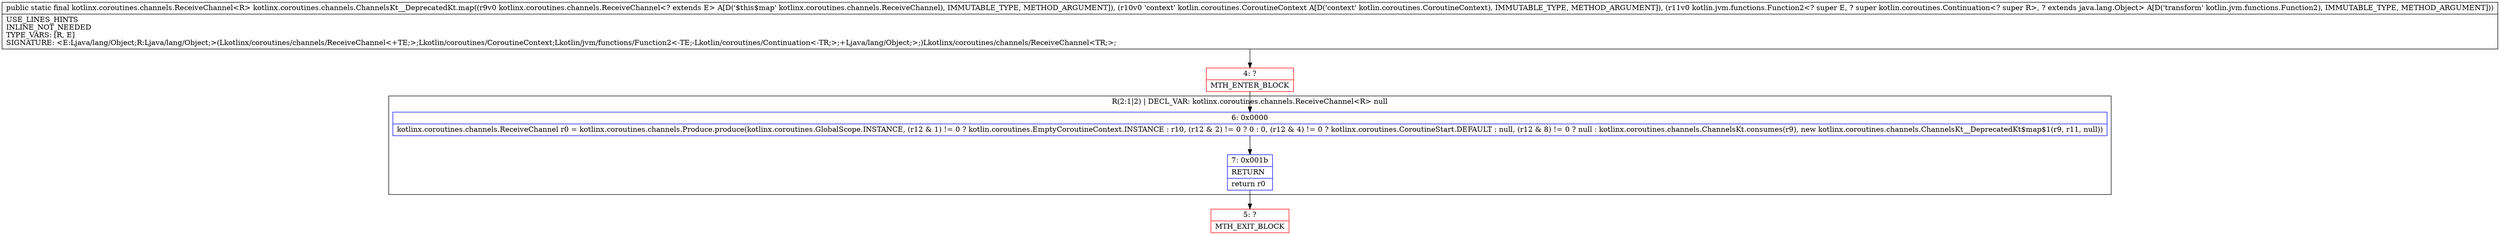 digraph "CFG forkotlinx.coroutines.channels.ChannelsKt__DeprecatedKt.map(Lkotlinx\/coroutines\/channels\/ReceiveChannel;Lkotlin\/coroutines\/CoroutineContext;Lkotlin\/jvm\/functions\/Function2;)Lkotlinx\/coroutines\/channels\/ReceiveChannel;" {
subgraph cluster_Region_1012764517 {
label = "R(2:1|2) | DECL_VAR: kotlinx.coroutines.channels.ReceiveChannel\<R\> null\l";
node [shape=record,color=blue];
Node_6 [shape=record,label="{6\:\ 0x0000|kotlinx.coroutines.channels.ReceiveChannel r0 = kotlinx.coroutines.channels.Produce.produce(kotlinx.coroutines.GlobalScope.INSTANCE, (r12 & 1) != 0 ? kotlin.coroutines.EmptyCoroutineContext.INSTANCE : r10, (r12 & 2) != 0 ? 0 : 0, (r12 & 4) != 0 ? kotlinx.coroutines.CoroutineStart.DEFAULT : null, (r12 & 8) != 0 ? null : kotlinx.coroutines.channels.ChannelsKt.consumes(r9), new kotlinx.coroutines.channels.ChannelsKt__DeprecatedKt$map$1(r9, r11, null))\l}"];
Node_7 [shape=record,label="{7\:\ 0x001b|RETURN\l|return r0\l}"];
}
Node_4 [shape=record,color=red,label="{4\:\ ?|MTH_ENTER_BLOCK\l}"];
Node_5 [shape=record,color=red,label="{5\:\ ?|MTH_EXIT_BLOCK\l}"];
MethodNode[shape=record,label="{public static final kotlinx.coroutines.channels.ReceiveChannel\<R\> kotlinx.coroutines.channels.ChannelsKt__DeprecatedKt.map((r9v0 kotlinx.coroutines.channels.ReceiveChannel\<? extends E\> A[D('$this$map' kotlinx.coroutines.channels.ReceiveChannel), IMMUTABLE_TYPE, METHOD_ARGUMENT]), (r10v0 'context' kotlin.coroutines.CoroutineContext A[D('context' kotlin.coroutines.CoroutineContext), IMMUTABLE_TYPE, METHOD_ARGUMENT]), (r11v0 kotlin.jvm.functions.Function2\<? super E, ? super kotlin.coroutines.Continuation\<? super R\>, ? extends java.lang.Object\> A[D('transform' kotlin.jvm.functions.Function2), IMMUTABLE_TYPE, METHOD_ARGUMENT]))  | USE_LINES_HINTS\lINLINE_NOT_NEEDED\lTYPE_VARS: [R, E]\lSIGNATURE: \<E:Ljava\/lang\/Object;R:Ljava\/lang\/Object;\>(Lkotlinx\/coroutines\/channels\/ReceiveChannel\<+TE;\>;Lkotlin\/coroutines\/CoroutineContext;Lkotlin\/jvm\/functions\/Function2\<\-TE;\-Lkotlin\/coroutines\/Continuation\<\-TR;\>;+Ljava\/lang\/Object;\>;)Lkotlinx\/coroutines\/channels\/ReceiveChannel\<TR;\>;\l}"];
MethodNode -> Node_4;Node_6 -> Node_7;
Node_7 -> Node_5;
Node_4 -> Node_6;
}

